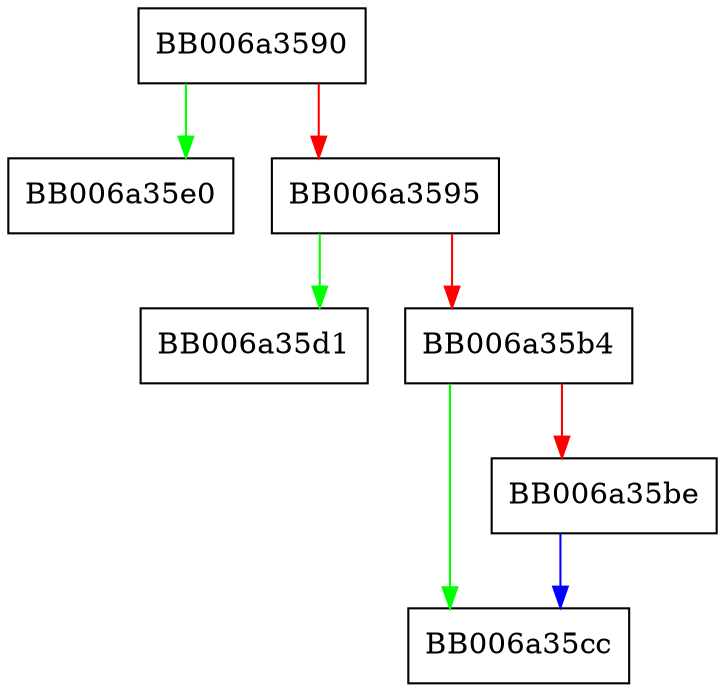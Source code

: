 digraph sm4128ccm_dupctx {
  node [shape="box"];
  graph [splines=ortho];
  BB006a3590 -> BB006a35e0 [color="green"];
  BB006a3590 -> BB006a3595 [color="red"];
  BB006a3595 -> BB006a35d1 [color="green"];
  BB006a3595 -> BB006a35b4 [color="red"];
  BB006a35b4 -> BB006a35cc [color="green"];
  BB006a35b4 -> BB006a35be [color="red"];
  BB006a35be -> BB006a35cc [color="blue"];
}